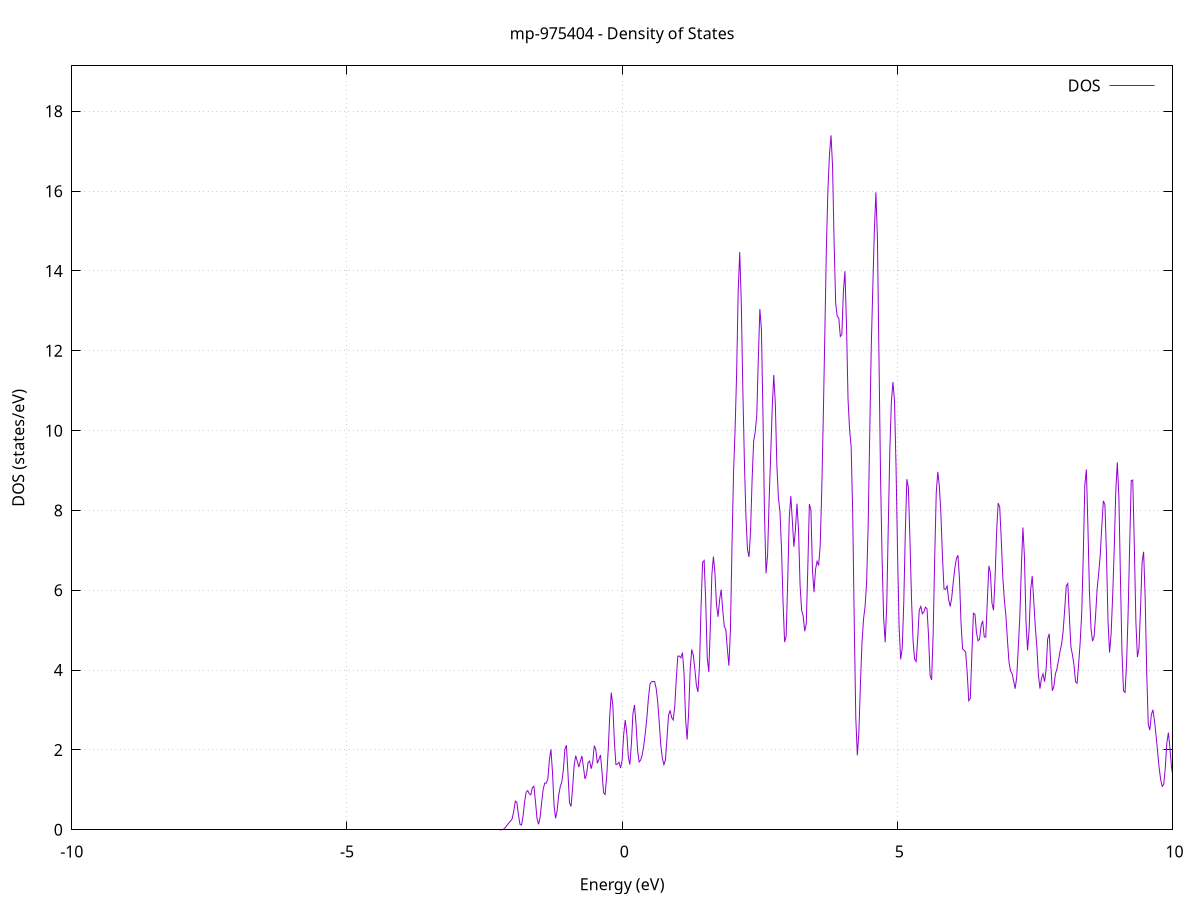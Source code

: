 set title 'mp-975404 - Density of States'
set xlabel 'Energy (eV)'
set ylabel 'DOS (states/eV)'
set grid
set xrange [-10:10]
set yrange [0:19.139]
set xzeroaxis lt -1
set terminal png size 800,600
set output 'mp-975404_dos_gnuplot.png'
plot '-' using 1:2 with lines title 'DOS'
-43.667200 0.000000
-43.639100 0.000000
-43.611000 0.000000
-43.582900 0.000000
-43.554700 0.000000
-43.526600 0.000000
-43.498500 0.000000
-43.470400 0.000000
-43.442300 0.000000
-43.414200 0.000000
-43.386000 0.000000
-43.357900 0.000000
-43.329800 0.000000
-43.301700 0.000000
-43.273600 0.000000
-43.245500 0.000000
-43.217300 0.000000
-43.189200 0.000000
-43.161100 0.000000
-43.133000 0.000000
-43.104900 0.000000
-43.076700 0.000000
-43.048600 0.000000
-43.020500 0.000000
-42.992400 0.000000
-42.964300 0.000000
-42.936200 0.000000
-42.908000 0.000000
-42.879900 0.000000
-42.851800 0.000000
-42.823700 0.000000
-42.795600 0.000000
-42.767500 0.000000
-42.739300 0.000000
-42.711200 0.000000
-42.683100 0.000000
-42.655000 0.000000
-42.626900 0.000000
-42.598700 0.000000
-42.570600 0.000000
-42.542500 0.000000
-42.514400 0.000000
-42.486300 0.000000
-42.458200 0.000000
-42.430000 0.000000
-42.401900 0.000000
-42.373800 0.000000
-42.345700 0.000000
-42.317600 0.000000
-42.289500 0.000000
-42.261300 0.000000
-42.233200 0.000000
-42.205100 0.000000
-42.177000 0.000000
-42.148900 0.000000
-42.120700 0.000000
-42.092600 0.000000
-42.064500 0.000000
-42.036400 0.000000
-42.008300 0.000000
-41.980200 0.000000
-41.952000 0.000000
-41.923900 0.000000
-41.895800 0.000000
-41.867700 0.000000
-41.839600 0.000000
-41.811500 0.000000
-41.783300 0.000000
-41.755200 0.000000
-41.727100 0.000000
-41.699000 0.000000
-41.670900 0.000000
-41.642700 0.000000
-41.614600 0.000000
-41.586500 0.000000
-41.558400 0.000000
-41.530300 0.000000
-41.502200 0.000000
-41.474000 0.000000
-41.445900 0.000000
-41.417800 0.000000
-41.389700 0.000000
-41.361600 0.000000
-41.333400 0.000000
-41.305300 0.000000
-41.277200 0.000100
-41.249100 0.005200
-41.221000 0.109300
-41.192900 1.255700
-41.164700 7.975500
-41.136600 28.213700
-41.108500 55.968600
-41.080400 62.627900
-41.052300 39.694400
-41.024200 14.273600
-40.996000 2.908000
-40.967900 0.334300
-40.939800 0.021500
-40.911700 0.000800
-40.883600 0.000000
-40.855400 0.000000
-40.827300 0.000000
-40.799200 0.000000
-40.771100 0.000000
-40.743000 0.000000
-40.714900 0.000000
-40.686700 0.000000
-40.658600 0.000000
-40.630500 0.000000
-40.602400 0.000000
-40.574300 0.000000
-40.546200 0.000000
-40.518000 0.000000
-40.489900 0.000000
-40.461800 0.000000
-40.433700 0.000000
-40.405600 0.000000
-40.377400 0.000000
-40.349300 0.000000
-40.321200 0.000000
-40.293100 0.000000
-40.265000 0.000000
-40.236900 0.000000
-40.208700 0.000000
-40.180600 0.000000
-40.152500 0.000000
-40.124400 0.000000
-40.096300 0.000000
-40.068200 0.000000
-40.040000 0.000000
-40.011900 0.000000
-39.983800 0.000000
-39.955700 0.000000
-39.927600 0.000000
-39.899400 0.000000
-39.871300 0.000000
-39.843200 0.000000
-39.815100 0.000000
-39.787000 0.000000
-39.758900 0.000000
-39.730700 0.000000
-39.702600 0.000000
-39.674500 0.000000
-39.646400 0.000000
-39.618300 0.000000
-39.590200 0.000000
-39.562000 0.000000
-39.533900 0.000000
-39.505800 0.000000
-39.477700 0.000000
-39.449600 0.000000
-39.421400 0.000000
-39.393300 0.000000
-39.365200 0.000000
-39.337100 0.000000
-39.309000 0.000000
-39.280900 0.000000
-39.252700 0.000000
-39.224600 0.000000
-39.196500 0.000000
-39.168400 0.000000
-39.140300 0.000000
-39.112200 0.000000
-39.084000 0.000000
-39.055900 0.000000
-39.027800 0.000000
-38.999700 0.000000
-38.971600 0.000000
-38.943400 0.000000
-38.915300 0.000000
-38.887200 0.000000
-38.859100 0.000000
-38.831000 0.000000
-38.802900 0.000000
-38.774700 0.000000
-38.746600 0.000000
-38.718500 0.000000
-38.690400 0.000000
-38.662300 0.000000
-38.634200 0.000000
-38.606000 0.000000
-38.577900 0.000000
-38.549800 0.000000
-38.521700 0.000000
-38.493600 0.000000
-38.465400 0.000000
-38.437300 0.000000
-38.409200 0.000000
-38.381100 0.000000
-38.353000 0.000000
-38.324900 0.000000
-38.296700 0.000000
-38.268600 0.000000
-38.240500 0.000000
-38.212400 0.000000
-38.184300 0.000000
-38.156100 0.000000
-38.128000 0.000000
-38.099900 0.000000
-38.071800 0.000000
-38.043700 0.000000
-38.015600 0.000000
-37.987400 0.000000
-37.959300 0.000000
-37.931200 0.000000
-37.903100 0.000000
-37.875000 0.000000
-37.846900 0.000000
-37.818700 0.000000
-37.790600 0.000000
-37.762500 0.000000
-37.734400 0.000000
-37.706300 0.000000
-37.678100 0.000000
-37.650000 0.000000
-37.621900 0.000000
-37.593800 0.000000
-37.565700 0.000000
-37.537600 0.000000
-37.509400 0.000000
-37.481300 0.000000
-37.453200 0.000000
-37.425100 0.000000
-37.397000 0.000000
-37.368900 0.000000
-37.340700 0.000000
-37.312600 0.000000
-37.284500 0.000000
-37.256400 0.000000
-37.228300 0.000000
-37.200100 0.000000
-37.172000 0.000000
-37.143900 0.000000
-37.115800 0.000000
-37.087700 0.000000
-37.059600 0.000000
-37.031400 0.000000
-37.003300 0.000000
-36.975200 0.000000
-36.947100 0.000000
-36.919000 0.000000
-36.890900 0.000000
-36.862700 0.000000
-36.834600 0.000000
-36.806500 0.000000
-36.778400 0.000000
-36.750300 0.000000
-36.722100 0.000000
-36.694000 0.000000
-36.665900 0.000000
-36.637800 0.000000
-36.609700 0.000000
-36.581600 0.000000
-36.553400 0.000000
-36.525300 0.000000
-36.497200 0.000000
-36.469100 0.000000
-36.441000 0.000000
-36.412900 0.000000
-36.384700 0.000000
-36.356600 0.000000
-36.328500 0.000000
-36.300400 0.000000
-36.272300 0.000000
-36.244100 0.000000
-36.216000 0.000000
-36.187900 0.000000
-36.159800 0.000000
-36.131700 0.000000
-36.103600 0.000000
-36.075400 0.000000
-36.047300 0.000000
-36.019200 0.000000
-35.991100 0.000000
-35.963000 0.000000
-35.934900 0.000000
-35.906700 0.000000
-35.878600 0.000000
-35.850500 0.000000
-35.822400 0.000000
-35.794300 0.000000
-35.766100 0.000000
-35.738000 0.000000
-35.709900 0.000000
-35.681800 0.000000
-35.653700 0.000000
-35.625600 0.000000
-35.597400 0.000000
-35.569300 0.000000
-35.541200 0.000000
-35.513100 0.000000
-35.485000 0.000000
-35.456800 0.000000
-35.428700 0.000000
-35.400600 0.000000
-35.372500 0.000000
-35.344400 0.000000
-35.316300 0.000000
-35.288100 0.000000
-35.260000 0.000000
-35.231900 0.000000
-35.203800 0.000000
-35.175700 0.000000
-35.147600 0.000000
-35.119400 0.000000
-35.091300 0.000000
-35.063200 0.000000
-35.035100 0.000000
-35.007000 0.000000
-34.978800 0.000000
-34.950700 0.000000
-34.922600 0.000000
-34.894500 0.000000
-34.866400 0.000000
-34.838300 0.000000
-34.810100 0.000000
-34.782000 0.000000
-34.753900 0.000000
-34.725800 0.000000
-34.697700 0.000000
-34.669600 0.000000
-34.641400 0.000000
-34.613300 0.000000
-34.585200 0.000000
-34.557100 0.000000
-34.529000 0.000000
-34.500800 0.000000
-34.472700 0.000000
-34.444600 0.000000
-34.416500 0.000000
-34.388400 0.000000
-34.360300 0.000000
-34.332100 0.000000
-34.304000 0.000000
-34.275900 0.000000
-34.247800 0.000000
-34.219700 0.000000
-34.191600 0.000000
-34.163400 0.000000
-34.135300 0.000000
-34.107200 0.000000
-34.079100 0.000000
-34.051000 0.000000
-34.022800 0.000000
-33.994700 0.000000
-33.966600 0.000000
-33.938500 0.000000
-33.910400 0.000000
-33.882300 0.000000
-33.854100 0.000000
-33.826000 0.000000
-33.797900 0.000000
-33.769800 0.000000
-33.741700 0.000000
-33.713600 0.000000
-33.685400 0.000000
-33.657300 0.000000
-33.629200 0.000000
-33.601100 0.000000
-33.573000 0.000000
-33.544800 0.000000
-33.516700 0.000000
-33.488600 0.000000
-33.460500 0.000000
-33.432400 0.000000
-33.404300 0.000000
-33.376100 0.000000
-33.348000 0.000000
-33.319900 0.000000
-33.291800 0.000000
-33.263700 0.000000
-33.235600 0.000000
-33.207400 0.000000
-33.179300 0.000000
-33.151200 0.000000
-33.123100 0.000000
-33.095000 0.000000
-33.066800 0.000000
-33.038700 0.000000
-33.010600 0.000000
-32.982500 0.000000
-32.954400 0.000000
-32.926300 0.000000
-32.898100 0.000000
-32.870000 0.000000
-32.841900 0.000000
-32.813800 0.000000
-32.785700 0.000000
-32.757500 0.000000
-32.729400 0.000000
-32.701300 0.000000
-32.673200 0.000000
-32.645100 0.000000
-32.617000 0.000000
-32.588800 0.000000
-32.560700 0.000000
-32.532600 0.000000
-32.504500 0.000000
-32.476400 0.000000
-32.448300 0.000000
-32.420100 0.000000
-32.392000 0.000000
-32.363900 0.000000
-32.335800 0.000000
-32.307700 0.000000
-32.279500 0.000000
-32.251400 0.000000
-32.223300 0.000000
-32.195200 0.000000
-32.167100 0.000000
-32.139000 0.000000
-32.110800 0.000000
-32.082700 0.000000
-32.054600 0.000000
-32.026500 0.000000
-31.998400 0.000000
-31.970300 0.000000
-31.942100 0.000000
-31.914000 0.000000
-31.885900 0.000000
-31.857800 0.000000
-31.829700 0.000000
-31.801500 0.000000
-31.773400 0.000000
-31.745300 0.000000
-31.717200 0.000000
-31.689100 0.000000
-31.661000 0.000000
-31.632800 0.000000
-31.604700 0.000000
-31.576600 0.000000
-31.548500 0.000000
-31.520400 0.000000
-31.492300 0.000000
-31.464100 0.000000
-31.436000 0.000000
-31.407900 0.000000
-31.379800 0.000000
-31.351700 0.000000
-31.323500 0.000000
-31.295400 0.000000
-31.267300 0.000000
-31.239200 0.000000
-31.211100 0.000000
-31.183000 0.000000
-31.154800 0.000000
-31.126700 0.000000
-31.098600 0.000000
-31.070500 0.000000
-31.042400 0.000000
-31.014300 0.000000
-30.986100 0.000000
-30.958000 0.000000
-30.929900 0.000000
-30.901800 0.000000
-30.873700 0.000000
-30.845500 0.000000
-30.817400 0.000000
-30.789300 0.000000
-30.761200 0.000000
-30.733100 0.000000
-30.705000 0.000000
-30.676800 0.000000
-30.648700 0.000000
-30.620600 0.000000
-30.592500 0.000000
-30.564400 0.000000
-30.536300 0.000000
-30.508100 0.000000
-30.480000 0.000000
-30.451900 0.000000
-30.423800 0.000000
-30.395700 0.000000
-30.367500 0.000000
-30.339400 0.000000
-30.311300 0.000000
-30.283200 0.000000
-30.255100 0.000000
-30.227000 0.000000
-30.198800 0.000000
-30.170700 0.000000
-30.142600 0.000000
-30.114500 0.000000
-30.086400 0.000000
-30.058300 0.000000
-30.030100 0.000000
-30.002000 0.000000
-29.973900 0.000000
-29.945800 0.000000
-29.917700 0.000000
-29.889500 0.000000
-29.861400 0.000000
-29.833300 0.000000
-29.805200 0.000000
-29.777100 0.000000
-29.749000 0.000000
-29.720800 0.000000
-29.692700 0.000000
-29.664600 0.000000
-29.636500 0.000000
-29.608400 0.000000
-29.580200 0.000000
-29.552100 0.000000
-29.524000 0.000000
-29.495900 0.000000
-29.467800 0.000000
-29.439700 0.000000
-29.411500 0.000000
-29.383400 0.000000
-29.355300 0.000000
-29.327200 0.000000
-29.299100 0.000000
-29.271000 0.000000
-29.242800 0.000000
-29.214700 0.000000
-29.186600 0.000000
-29.158500 0.000000
-29.130400 0.000000
-29.102200 0.000000
-29.074100 0.000000
-29.046000 0.000000
-29.017900 0.000000
-28.989800 0.000000
-28.961700 0.000000
-28.933500 0.000000
-28.905400 0.000000
-28.877300 0.000000
-28.849200 0.000000
-28.821100 0.000000
-28.793000 0.000000
-28.764800 0.000000
-28.736700 0.000000
-28.708600 0.000000
-28.680500 0.000000
-28.652400 0.000000
-28.624200 0.000000
-28.596100 0.000000
-28.568000 0.000000
-28.539900 0.000000
-28.511800 0.000000
-28.483700 0.000000
-28.455500 0.000000
-28.427400 0.000000
-28.399300 0.000000
-28.371200 0.000000
-28.343100 0.000000
-28.315000 0.000000
-28.286800 0.000000
-28.258700 0.000000
-28.230600 0.000000
-28.202500 0.000000
-28.174400 0.000000
-28.146200 0.000000
-28.118100 0.000000
-28.090000 0.000000
-28.061900 0.000000
-28.033800 0.000000
-28.005700 0.000000
-27.977500 0.000000
-27.949400 0.000000
-27.921300 0.000000
-27.893200 0.000000
-27.865100 0.000000
-27.837000 0.000000
-27.808800 0.000000
-27.780700 0.000000
-27.752600 0.000000
-27.724500 0.000000
-27.696400 0.000000
-27.668200 0.000000
-27.640100 0.000000
-27.612000 0.000000
-27.583900 0.000000
-27.555800 0.000000
-27.527700 0.000000
-27.499500 0.000000
-27.471400 0.000000
-27.443300 0.000000
-27.415200 0.000000
-27.387100 0.000000
-27.359000 0.000000
-27.330800 0.000000
-27.302700 0.000000
-27.274600 0.000000
-27.246500 0.000000
-27.218400 0.000000
-27.190200 0.000000
-27.162100 0.000000
-27.134000 0.000000
-27.105900 0.000000
-27.077800 0.000000
-27.049700 0.000000
-27.021500 0.000000
-26.993400 0.000000
-26.965300 0.000000
-26.937200 0.000000
-26.909100 0.000000
-26.880900 0.000000
-26.852800 0.000000
-26.824700 0.000000
-26.796600 0.000000
-26.768500 0.000000
-26.740400 0.000000
-26.712200 0.000000
-26.684100 0.000000
-26.656000 0.000000
-26.627900 0.000000
-26.599800 0.000000
-26.571700 0.000000
-26.543500 0.000000
-26.515400 0.000300
-26.487300 0.009600
-26.459200 0.151500
-26.431100 1.299700
-26.402900 6.087700
-26.374800 15.610800
-26.346700 21.955700
-26.318600 16.947900
-26.290500 7.176300
-26.262400 1.664100
-26.234200 0.210800
-26.206100 0.014500
-26.178000 0.000500
-26.149900 0.000000
-26.121800 0.000000
-26.093700 0.000000
-26.065500 0.000000
-26.037400 0.000000
-26.009300 0.000000
-25.981200 0.000000
-25.953100 0.000000
-25.924900 0.000000
-25.896800 0.000000
-25.868700 0.000000
-25.840600 0.000000
-25.812500 0.000000
-25.784400 0.000000
-25.756200 0.000000
-25.728100 0.000000
-25.700000 0.000000
-25.671900 0.000000
-25.643800 0.000000
-25.615700 0.000000
-25.587500 0.000000
-25.559400 0.000000
-25.531300 0.000000
-25.503200 0.000000
-25.475100 0.000000
-25.446900 0.000000
-25.418800 0.000000
-25.390700 0.000000
-25.362600 0.000000
-25.334500 0.000000
-25.306400 0.000000
-25.278200 0.000000
-25.250100 0.000000
-25.222000 0.000000
-25.193900 0.000000
-25.165800 0.000000
-25.137700 0.000000
-25.109500 0.000000
-25.081400 0.000000
-25.053300 0.000000
-25.025200 0.000000
-24.997100 0.000000
-24.968900 0.000000
-24.940800 0.000000
-24.912700 0.000000
-24.884600 0.000000
-24.856500 0.000000
-24.828400 0.000000
-24.800200 0.000000
-24.772100 0.000000
-24.744000 0.000000
-24.715900 0.000000
-24.687800 0.000000
-24.659700 0.000000
-24.631500 0.000000
-24.603400 0.000000
-24.575300 0.000000
-24.547200 0.000000
-24.519100 0.000000
-24.490900 0.000000
-24.462800 0.000000
-24.434700 0.000000
-24.406600 0.000000
-24.378500 0.000000
-24.350400 0.000000
-24.322200 0.000000
-24.294100 0.000000
-24.266000 0.000000
-24.237900 0.000000
-24.209800 0.000000
-24.181700 0.000000
-24.153500 0.000000
-24.125400 0.000000
-24.097300 0.000000
-24.069200 0.000000
-24.041100 0.000000
-24.012900 0.000000
-23.984800 0.000000
-23.956700 0.000000
-23.928600 0.000000
-23.900500 0.000000
-23.872400 0.000000
-23.844200 0.000000
-23.816100 0.000000
-23.788000 0.000000
-23.759900 0.000000
-23.731800 0.000000
-23.703600 0.000000
-23.675500 0.000000
-23.647400 0.000000
-23.619300 0.000000
-23.591200 0.000000
-23.563100 0.000000
-23.534900 0.000000
-23.506800 0.000000
-23.478700 0.000000
-23.450600 0.000000
-23.422500 0.000000
-23.394400 0.000000
-23.366200 0.000000
-23.338100 0.000000
-23.310000 0.000000
-23.281900 0.000000
-23.253800 0.000000
-23.225600 0.000000
-23.197500 0.000000
-23.169400 0.000000
-23.141300 0.000000
-23.113200 0.000000
-23.085100 0.000000
-23.056900 0.000000
-23.028800 0.000000
-23.000700 0.000000
-22.972600 0.000000
-22.944500 0.000000
-22.916400 0.000000
-22.888200 0.000000
-22.860100 0.000000
-22.832000 0.000000
-22.803900 0.000000
-22.775800 0.000000
-22.747600 0.000000
-22.719500 0.000000
-22.691400 0.000000
-22.663300 0.000000
-22.635200 0.000000
-22.607100 0.000000
-22.578900 0.000000
-22.550800 0.000000
-22.522700 0.000000
-22.494600 0.000000
-22.466500 0.000000
-22.438400 0.000000
-22.410200 0.000000
-22.382100 0.000000
-22.354000 0.000000
-22.325900 0.000100
-22.297800 0.002700
-22.269600 0.068500
-22.241500 0.960300
-22.213400 7.631800
-22.185300 34.935900
-22.157200 94.079900
-22.129100 153.154300
-22.100900 156.715900
-22.072800 107.759700
-22.044700 55.056200
-22.016600 22.082800
-21.988500 6.407800
-21.960400 1.177100
-21.932200 0.125500
-21.904100 0.007500
-21.876000 0.000200
-21.847900 0.000000
-21.819800 0.000000
-21.791600 0.000000
-21.763500 0.000000
-21.735400 0.000000
-21.707300 0.000000
-21.679200 0.000000
-21.651100 0.000000
-21.622900 0.000000
-21.594800 0.000000
-21.566700 0.000000
-21.538600 0.000000
-21.510500 0.000000
-21.482400 0.000000
-21.454200 0.000000
-21.426100 0.000000
-21.398000 0.000000
-21.369900 0.000000
-21.341800 0.000000
-21.313600 0.000000
-21.285500 0.000000
-21.257400 0.000000
-21.229300 0.000000
-21.201200 0.000000
-21.173100 0.000000
-21.144900 0.000000
-21.116800 0.000000
-21.088700 0.000000
-21.060600 0.000000
-21.032500 0.000000
-21.004300 0.000000
-20.976200 0.000000
-20.948100 0.000000
-20.920000 0.000000
-20.891900 0.000000
-20.863800 0.000000
-20.835600 0.000000
-20.807500 0.000000
-20.779400 0.000000
-20.751300 0.000000
-20.723200 0.000000
-20.695100 0.000000
-20.666900 0.000000
-20.638800 0.000000
-20.610700 0.000000
-20.582600 0.000000
-20.554500 0.000000
-20.526300 0.000000
-20.498200 0.000000
-20.470100 0.000000
-20.442000 0.000000
-20.413900 0.000000
-20.385800 0.000000
-20.357600 0.000000
-20.329500 0.000000
-20.301400 0.000000
-20.273300 0.000000
-20.245200 0.000000
-20.217100 0.000000
-20.188900 0.000000
-20.160800 0.000000
-20.132700 0.000000
-20.104600 0.000000
-20.076500 0.000000
-20.048300 0.000000
-20.020200 0.000000
-19.992100 0.000000
-19.964000 0.000000
-19.935900 0.000000
-19.907800 0.000000
-19.879600 0.000000
-19.851500 0.000000
-19.823400 0.000000
-19.795300 0.000000
-19.767200 0.000000
-19.739100 0.000000
-19.710900 0.000000
-19.682800 0.000000
-19.654700 0.000000
-19.626600 0.000000
-19.598500 0.000000
-19.570300 0.000000
-19.542200 0.000000
-19.514100 0.000000
-19.486000 0.000000
-19.457900 0.000000
-19.429800 0.000000
-19.401600 0.000000
-19.373500 0.000000
-19.345400 0.000000
-19.317300 0.000000
-19.289200 0.000000
-19.261100 0.000000
-19.232900 0.000000
-19.204800 0.000000
-19.176700 0.000000
-19.148600 0.000000
-19.120500 0.000000
-19.092300 0.000000
-19.064200 0.000000
-19.036100 0.000000
-19.008000 0.000000
-18.979900 0.000000
-18.951800 0.000000
-18.923600 0.000000
-18.895500 0.000000
-18.867400 0.000000
-18.839300 0.000000
-18.811200 0.000000
-18.783100 0.000000
-18.754900 0.000000
-18.726800 0.000000
-18.698700 0.000000
-18.670600 0.000000
-18.642500 0.000000
-18.614300 0.000000
-18.586200 0.000000
-18.558100 0.000000
-18.530000 0.000000
-18.501900 0.000000
-18.473800 0.000000
-18.445600 0.000000
-18.417500 0.000000
-18.389400 0.000000
-18.361300 0.000000
-18.333200 0.000000
-18.305100 0.000000
-18.276900 0.000000
-18.248800 0.000000
-18.220700 0.000000
-18.192600 0.000000
-18.164500 0.000000
-18.136300 0.000000
-18.108200 0.000000
-18.080100 0.000000
-18.052000 0.000000
-18.023900 0.000000
-17.995800 0.000000
-17.967600 0.000000
-17.939500 0.000000
-17.911400 0.000000
-17.883300 0.000000
-17.855200 0.000000
-17.827000 0.000000
-17.798900 0.000000
-17.770800 0.000000
-17.742700 0.000000
-17.714600 0.000000
-17.686500 0.000000
-17.658300 0.000000
-17.630200 0.000000
-17.602100 0.000000
-17.574000 0.000000
-17.545900 0.000000
-17.517800 0.000000
-17.489600 0.000000
-17.461500 0.000000
-17.433400 0.000000
-17.405300 0.000000
-17.377200 0.000000
-17.349000 0.000000
-17.320900 0.000000
-17.292800 0.000000
-17.264700 0.000000
-17.236600 0.000000
-17.208500 0.000000
-17.180300 0.000000
-17.152200 0.000000
-17.124100 0.000000
-17.096000 0.000000
-17.067900 0.000000
-17.039800 0.000000
-17.011600 0.000000
-16.983500 0.000000
-16.955400 0.000000
-16.927300 0.000000
-16.899200 0.000000
-16.871000 0.000000
-16.842900 0.000000
-16.814800 0.000000
-16.786700 0.000000
-16.758600 0.000000
-16.730500 0.000000
-16.702300 0.000000
-16.674200 0.000000
-16.646100 0.000000
-16.618000 0.000000
-16.589900 0.000000
-16.561800 0.000000
-16.533600 0.000000
-16.505500 0.000000
-16.477400 0.000000
-16.449300 0.000000
-16.421200 0.000000
-16.393000 0.000000
-16.364900 0.000000
-16.336800 0.000000
-16.308700 0.000000
-16.280600 0.000000
-16.252500 0.000000
-16.224300 0.000000
-16.196200 0.000000
-16.168100 0.000000
-16.140000 0.000000
-16.111900 0.000000
-16.083800 0.000000
-16.055600 0.000000
-16.027500 0.000000
-15.999400 0.000000
-15.971300 0.000000
-15.943200 0.000000
-15.915000 0.000000
-15.886900 0.000000
-15.858800 0.000000
-15.830700 0.000000
-15.802600 0.000000
-15.774500 0.000000
-15.746300 0.000000
-15.718200 0.000000
-15.690100 0.000000
-15.662000 0.000000
-15.633900 0.000000
-15.605800 0.000000
-15.577600 0.000000
-15.549500 0.000000
-15.521400 0.000000
-15.493300 0.000000
-15.465200 0.000000
-15.437000 0.000000
-15.408900 0.000000
-15.380800 0.000000
-15.352700 0.000000
-15.324600 0.000000
-15.296500 0.000000
-15.268300 0.000000
-15.240200 0.000000
-15.212100 0.000000
-15.184000 0.000000
-15.155900 0.000000
-15.127700 0.000000
-15.099600 0.000000
-15.071500 0.000000
-15.043400 0.000000
-15.015300 0.000000
-14.987200 0.000000
-14.959000 0.000000
-14.930900 0.000000
-14.902800 0.000000
-14.874700 0.000000
-14.846600 0.000000
-14.818500 0.000000
-14.790300 0.000000
-14.762200 0.000000
-14.734100 0.000000
-14.706000 0.000000
-14.677900 0.000000
-14.649700 0.000000
-14.621600 0.000000
-14.593500 0.000000
-14.565400 0.000000
-14.537300 0.000000
-14.509200 0.000000
-14.481000 0.000000
-14.452900 0.000000
-14.424800 0.000000
-14.396700 0.000000
-14.368600 0.000000
-14.340500 0.000000
-14.312300 0.000000
-14.284200 0.000000
-14.256100 0.000000
-14.228000 0.000000
-14.199900 0.000000
-14.171700 0.000000
-14.143600 0.000000
-14.115500 0.000000
-14.087400 0.000000
-14.059300 0.000000
-14.031200 0.000000
-14.003000 0.000000
-13.974900 0.000000
-13.946800 0.000000
-13.918700 0.000000
-13.890600 0.000000
-13.862500 0.000000
-13.834300 0.000000
-13.806200 0.000000
-13.778100 0.000000
-13.750000 0.000000
-13.721900 0.000000
-13.693700 0.000000
-13.665600 0.000000
-13.637500 0.000000
-13.609400 0.000000
-13.581300 0.000000
-13.553200 0.000000
-13.525000 0.000000
-13.496900 0.000000
-13.468800 0.000000
-13.440700 0.000000
-13.412600 0.000000
-13.384500 0.000000
-13.356300 0.000000
-13.328200 0.000000
-13.300100 0.000000
-13.272000 0.000000
-13.243900 0.000000
-13.215700 0.000000
-13.187600 0.000000
-13.159500 0.000000
-13.131400 0.000000
-13.103300 0.000000
-13.075200 0.000000
-13.047000 0.000000
-13.018900 0.000000
-12.990800 0.000000
-12.962700 0.000000
-12.934600 0.000000
-12.906500 0.000000
-12.878300 0.000000
-12.850200 0.000000
-12.822100 0.000000
-12.794000 0.000000
-12.765900 0.000000
-12.737700 0.000000
-12.709600 0.000000
-12.681500 0.000000
-12.653400 0.000000
-12.625300 0.000000
-12.597200 0.000000
-12.569000 0.000000
-12.540900 0.000000
-12.512800 0.000000
-12.484700 0.000000
-12.456600 0.000000
-12.428500 0.000000
-12.400300 0.000000
-12.372200 0.000000
-12.344100 0.000000
-12.316000 0.000000
-12.287900 0.000000
-12.259700 0.000000
-12.231600 0.000000
-12.203500 0.000000
-12.175400 0.000000
-12.147300 0.000000
-12.119200 0.000000
-12.091000 0.000000
-12.062900 0.000000
-12.034800 0.000000
-12.006700 0.000000
-11.978600 0.000000
-11.950400 0.000000
-11.922300 0.000000
-11.894200 0.000000
-11.866100 0.000000
-11.838000 0.000000
-11.809900 0.000000
-11.781700 0.000000
-11.753600 0.000000
-11.725500 0.000000
-11.697400 0.000000
-11.669300 0.000000
-11.641200 0.000000
-11.613000 0.000000
-11.584900 0.000000
-11.556800 0.000000
-11.528700 0.000000
-11.500600 0.000000
-11.472400 0.000000
-11.444300 0.000000
-11.416200 0.000000
-11.388100 0.000000
-11.360000 0.000000
-11.331900 0.000000
-11.303700 0.000000
-11.275600 0.000000
-11.247500 0.000000
-11.219400 0.000000
-11.191300 0.000000
-11.163200 0.000000
-11.135000 0.000000
-11.106900 0.000000
-11.078800 0.000000
-11.050700 0.000000
-11.022600 0.000000
-10.994400 0.000000
-10.966300 0.000000
-10.938200 0.000000
-10.910100 0.000000
-10.882000 0.000000
-10.853900 0.000000
-10.825700 0.000000
-10.797600 0.000000
-10.769500 0.000000
-10.741400 0.000700
-10.713300 0.021200
-10.685200 0.345000
-10.657000 3.088400
-10.628900 15.279600
-10.600800 41.942400
-10.572700 64.087400
-10.544600 54.624900
-10.516400 25.991900
-10.488300 6.899800
-10.460200 1.019900
-10.432100 0.083700
-10.404000 0.003800
-10.375900 0.000100
-10.347700 0.000000
-10.319600 0.000000
-10.291500 0.000000
-10.263400 0.000000
-10.235300 0.000000
-10.207200 0.000000
-10.179000 0.000000
-10.150900 0.000000
-10.122800 0.000000
-10.094700 0.000000
-10.066600 0.000000
-10.038400 0.000000
-10.010300 0.000000
-9.982200 0.000000
-9.954100 0.000000
-9.926000 0.000000
-9.897900 0.000000
-9.869700 0.000000
-9.841600 0.000000
-9.813500 0.000000
-9.785400 0.000000
-9.757300 0.000000
-9.729200 0.000000
-9.701000 0.000000
-9.672900 0.000000
-9.644800 0.000000
-9.616700 0.000000
-9.588600 0.000000
-9.560400 0.000000
-9.532300 0.000000
-9.504200 0.000000
-9.476100 0.000000
-9.448000 0.000000
-9.419900 0.000000
-9.391700 0.000000
-9.363600 0.000000
-9.335500 0.000000
-9.307400 0.000000
-9.279300 0.000000
-9.251100 0.000000
-9.223000 0.000000
-9.194900 0.000000
-9.166800 0.000000
-9.138700 0.000000
-9.110600 0.000000
-9.082400 0.000000
-9.054300 0.000000
-9.026200 0.000000
-8.998100 0.000000
-8.970000 0.000000
-8.941900 0.000000
-8.913700 0.000000
-8.885600 0.000000
-8.857500 0.000000
-8.829400 0.000000
-8.801300 0.000000
-8.773100 0.000000
-8.745000 0.000000
-8.716900 0.000000
-8.688800 0.000000
-8.660700 0.000000
-8.632600 0.000000
-8.604400 0.000000
-8.576300 0.000000
-8.548200 0.000000
-8.520100 0.000000
-8.492000 0.000000
-8.463900 0.000000
-8.435700 0.000000
-8.407600 0.000000
-8.379500 0.000000
-8.351400 0.000000
-8.323300 0.000000
-8.295100 0.000000
-8.267000 0.000000
-8.238900 0.000000
-8.210800 0.000000
-8.182700 0.000000
-8.154600 0.000000
-8.126400 0.000000
-8.098300 0.000000
-8.070200 0.000000
-8.042100 0.000000
-8.014000 0.000000
-7.985900 0.000000
-7.957700 0.000000
-7.929600 0.000000
-7.901500 0.000000
-7.873400 0.000000
-7.845300 0.000000
-7.817100 0.000000
-7.789000 0.000000
-7.760900 0.000000
-7.732800 0.000000
-7.704700 0.000000
-7.676600 0.000000
-7.648400 0.000000
-7.620300 0.000000
-7.592200 0.000000
-7.564100 0.000000
-7.536000 0.000000
-7.507900 0.000000
-7.479700 0.000000
-7.451600 0.000000
-7.423500 0.000000
-7.395400 0.000000
-7.367300 0.000000
-7.339100 0.000000
-7.311000 0.000000
-7.282900 0.000000
-7.254800 0.000000
-7.226700 0.000000
-7.198600 0.000000
-7.170400 0.000000
-7.142300 0.000000
-7.114200 0.000000
-7.086100 0.000000
-7.058000 0.000000
-7.029900 0.000000
-7.001700 0.000000
-6.973600 0.000000
-6.945500 0.000000
-6.917400 0.000000
-6.889300 0.000000
-6.861100 0.000000
-6.833000 0.000000
-6.804900 0.000000
-6.776800 0.000000
-6.748700 0.000000
-6.720600 0.000000
-6.692400 0.000000
-6.664300 0.000000
-6.636200 0.000000
-6.608100 0.000000
-6.580000 0.000000
-6.551900 0.000000
-6.523700 0.000000
-6.495600 0.000000
-6.467500 0.000000
-6.439400 0.000000
-6.411300 0.000000
-6.383100 0.000000
-6.355000 0.000000
-6.326900 0.000000
-6.298800 0.000000
-6.270700 0.000000
-6.242600 0.000000
-6.214400 0.000000
-6.186300 0.000000
-6.158200 0.000000
-6.130100 0.000000
-6.102000 0.000000
-6.073800 0.000000
-6.045700 0.000000
-6.017600 0.000000
-5.989500 0.000000
-5.961400 0.000000
-5.933300 0.000000
-5.905100 0.000000
-5.877000 0.000000
-5.848900 0.000000
-5.820800 0.000000
-5.792700 0.000000
-5.764600 0.000000
-5.736400 0.000000
-5.708300 0.000000
-5.680200 0.000000
-5.652100 0.000000
-5.624000 0.000000
-5.595800 0.000000
-5.567700 0.000000
-5.539600 0.000000
-5.511500 0.000000
-5.483400 0.000000
-5.455300 0.000000
-5.427100 0.000000
-5.399000 0.000000
-5.370900 0.000000
-5.342800 0.000000
-5.314700 0.000000
-5.286600 0.000000
-5.258400 0.000000
-5.230300 0.000000
-5.202200 0.000000
-5.174100 0.000000
-5.146000 0.000000
-5.117800 0.000000
-5.089700 0.000000
-5.061600 0.000000
-5.033500 0.000000
-5.005400 0.000000
-4.977300 0.000000
-4.949100 0.000000
-4.921000 0.000000
-4.892900 0.000000
-4.864800 0.000000
-4.836700 0.000000
-4.808600 0.000000
-4.780400 0.000000
-4.752300 0.000000
-4.724200 0.000000
-4.696100 0.000000
-4.668000 0.000000
-4.639800 0.000000
-4.611700 0.000000
-4.583600 0.000000
-4.555500 0.000000
-4.527400 0.000000
-4.499300 0.000000
-4.471100 0.000000
-4.443000 0.000000
-4.414900 0.000000
-4.386800 0.000000
-4.358700 0.000000
-4.330600 0.000000
-4.302400 0.000000
-4.274300 0.000000
-4.246200 0.000000
-4.218100 0.000000
-4.190000 0.000000
-4.161800 0.000000
-4.133700 0.000000
-4.105600 0.000000
-4.077500 0.000000
-4.049400 0.000000
-4.021300 0.000000
-3.993100 0.000000
-3.965000 0.000000
-3.936900 0.000000
-3.908800 0.000000
-3.880700 0.000000
-3.852600 0.000000
-3.824400 0.000000
-3.796300 0.000000
-3.768200 0.000000
-3.740100 0.000000
-3.712000 0.000000
-3.683800 0.000000
-3.655700 0.000000
-3.627600 0.000000
-3.599500 0.000000
-3.571400 0.000000
-3.543300 0.000000
-3.515100 0.000000
-3.487000 0.000000
-3.458900 0.000000
-3.430800 0.000000
-3.402700 0.000000
-3.374500 0.000000
-3.346400 0.000000
-3.318300 0.000000
-3.290200 0.000000
-3.262100 0.000000
-3.234000 0.000000
-3.205800 0.000000
-3.177700 0.000000
-3.149600 0.000000
-3.121500 0.000000
-3.093400 0.000000
-3.065300 0.000000
-3.037100 0.000000
-3.009000 0.000000
-2.980900 0.000000
-2.952800 0.000000
-2.924700 0.000000
-2.896500 0.000000
-2.868400 0.000000
-2.840300 0.000000
-2.812200 0.000000
-2.784100 0.000000
-2.756000 0.000000
-2.727800 0.000000
-2.699700 0.000000
-2.671600 0.000000
-2.643500 0.000000
-2.615400 0.000000
-2.587300 0.000000
-2.559100 0.000000
-2.531000 0.000000
-2.502900 0.000000
-2.474800 0.000000
-2.446700 0.000000
-2.418500 0.000000
-2.390400 0.000000
-2.362300 0.000000
-2.334200 0.000000
-2.306100 0.000000
-2.278000 0.000000
-2.249800 0.000000
-2.221700 0.000100
-2.193600 0.001000
-2.165500 0.007800
-2.137400 0.032600
-2.109300 0.079800
-2.081100 0.132300
-2.053000 0.181300
-2.024900 0.220900
-1.996800 0.282500
-1.968700 0.479200
-1.940500 0.718300
-1.912400 0.680600
-1.884300 0.377100
-1.856200 0.134200
-1.828100 0.119400
-1.800000 0.347300
-1.771800 0.706200
-1.743700 0.942200
-1.715600 0.982400
-1.687500 0.903200
-1.659400 0.874600
-1.631300 1.054600
-1.603100 1.090500
-1.575000 0.710600
-1.546900 0.280000
-1.518800 0.137300
-1.490700 0.311500
-1.462500 0.687100
-1.434400 1.020000
-1.406300 1.171100
-1.378200 1.167200
-1.350100 1.272200
-1.322000 1.753600
-1.293800 2.013900
-1.265700 1.441300
-1.237600 0.620500
-1.209500 0.287500
-1.181400 0.479200
-1.153300 0.855100
-1.125100 1.080200
-1.097000 1.196000
-1.068900 1.492000
-1.040800 2.012800
-1.012700 2.119200
-0.984500 1.417100
-0.956400 0.679600
-0.928300 0.583200
-0.900200 1.042800
-0.872100 1.620600
-0.844000 1.858200
-0.815800 1.722600
-0.787700 1.569300
-0.759600 1.714000
-0.731500 1.851000
-0.703400 1.569100
-0.675300 1.273700
-0.647100 1.386800
-0.619000 1.687400
-0.590900 1.722300
-0.562800 1.529900
-0.534700 1.694800
-0.506500 2.107600
-0.478400 2.011500
-0.450300 1.666500
-0.422200 1.762500
-0.394100 1.874800
-0.366000 1.455700
-0.337800 0.928700
-0.309700 0.885200
-0.281600 1.312500
-0.253500 1.991100
-0.225400 2.855600
-0.197200 3.437200
-0.169100 3.107000
-0.141000 2.201900
-0.112900 1.635400
-0.084800 1.646200
-0.056700 1.691400
-0.028500 1.546300
-0.000400 1.738300
0.027700 2.385600
0.055800 2.748200
0.083900 2.428200
0.112000 1.833100
0.140200 1.629400
0.168300 2.157900
0.196400 2.917100
0.224500 3.126800
0.252600 2.639500
0.280800 1.982900
0.308900 1.698700
0.337000 1.748000
0.365100 1.878300
0.393200 2.112600
0.421300 2.430800
0.449500 2.802700
0.477600 3.301300
0.505700 3.650800
0.533800 3.707900
0.561900 3.715800
0.590000 3.715600
0.618200 3.543100
0.646300 3.207500
0.674400 2.679700
0.702500 2.118200
0.730600 1.795200
0.758800 1.631200
0.786900 1.752100
0.815000 2.303500
0.843100 2.864300
0.871200 2.992800
0.899300 2.812000
0.927500 2.752100
0.955600 3.083300
0.983700 3.783800
1.011800 4.351300
1.039900 4.351700
1.068000 4.309500
1.096200 4.439600
1.124300 3.931400
1.152400 2.797500
1.180500 2.260200
1.208600 2.940500
1.236800 4.032300
1.264900 4.518500
1.293000 4.377100
1.321100 4.018200
1.349200 3.620700
1.377300 3.452800
1.405500 4.110900
1.433600 5.575700
1.461700 6.696800
1.489800 6.746100
1.517900 5.744400
1.546000 4.322800
1.574200 3.956600
1.602300 5.086100
1.630400 6.394900
1.658500 6.845600
1.686600 6.415300
1.714800 5.631900
1.742900 5.334800
1.771000 5.767300
1.799100 6.017900
1.827200 5.515800
1.855300 5.097300
1.883500 5.021500
1.911600 4.527700
1.939700 4.111000
1.967800 5.016300
1.995900 7.107700
2.024000 8.944700
2.052200 10.032100
2.080300 11.439200
2.108400 13.484300
2.136500 14.476800
2.164600 13.215900
2.192800 11.032300
2.220900 9.249700
2.249000 7.871000
2.277100 7.021600
2.305200 6.833900
2.333300 7.481600
2.361500 8.781700
2.389600 9.742300
2.417700 9.961800
2.445800 10.375500
2.473900 11.775000
2.502100 13.046200
2.530200 12.546300
2.558300 10.448800
2.586400 7.921500
2.614500 6.425000
2.642600 6.888100
2.670800 8.263400
2.698900 9.384200
2.727000 10.573600
2.755100 11.396000
2.783200 10.674100
2.811300 9.131900
2.839500 8.322800
2.867600 7.966100
2.895700 7.043200
2.923800 5.690700
2.951900 4.702400
2.980100 4.858900
3.008200 6.237600
3.036300 7.803600
3.064400 8.360700
3.092500 7.742700
3.120600 7.088600
3.148800 7.522500
3.176900 8.172100
3.205000 7.501300
3.233100 6.123700
3.261200 5.503600
3.289300 5.356300
3.317500 4.974100
3.345600 5.156900
3.373700 6.576500
3.401800 8.159900
3.429900 8.013400
3.458100 6.500400
3.486200 5.952200
3.514300 6.529300
3.542400 6.726900
3.570500 6.621200
3.598600 7.119800
3.626800 8.493900
3.654900 10.346000
3.683000 12.435600
3.711100 14.581400
3.739200 16.039600
3.767300 16.921300
3.795500 17.398800
3.823600 16.611300
3.851700 14.689600
3.879800 13.197500
3.907900 12.863300
3.936100 12.821600
3.964200 12.359600
3.992300 12.409700
4.020400 13.493000
4.048500 13.994700
4.076600 12.640700
4.104800 10.771200
4.132900 10.025900
4.161000 9.603800
4.189100 7.940100
4.217200 5.202100
4.245300 2.805100
4.273500 1.865500
4.301600 2.437700
4.329700 3.650600
4.357800 4.683300
4.385900 5.277100
4.414100 5.599900
4.442200 6.196100
4.470300 7.630100
4.498400 9.912100
4.526500 12.099900
4.554600 13.593400
4.582800 15.021300
4.610900 15.970500
4.639000 14.792000
4.667100 11.765700
4.695200 8.837600
4.723300 6.788900
4.751500 5.300800
4.779600 4.695300
4.807700 5.621300
4.835800 7.608300
4.863900 9.523700
4.892100 10.722300
4.920200 11.216600
4.948300 10.762400
4.976400 9.117700
5.004500 6.915000
5.032600 5.076000
5.060800 4.271200
5.088900 4.545900
5.117000 5.678900
5.145100 7.441000
5.173200 8.783900
5.201300 8.567900
5.229500 7.260000
5.257600 5.795100
5.285700 4.740900
5.313800 4.274600
5.341900 4.216600
5.370100 4.774000
5.398200 5.504100
5.426300 5.595500
5.454400 5.412900
5.482500 5.456800
5.510600 5.576300
5.538800 5.542900
5.566900 4.874600
5.595000 3.875500
5.623100 3.752200
5.651200 4.919200
5.679400 6.826900
5.707500 8.447600
5.735600 8.967500
5.763700 8.616600
5.791800 7.913100
5.819900 6.858200
5.848100 6.033500
5.876200 6.021600
5.904300 6.107200
5.932400 5.771800
5.960500 5.594500
5.988600 5.814700
6.016800 6.216300
6.044900 6.556800
6.073000 6.791100
6.101100 6.878900
6.129200 6.299700
6.157400 5.191400
6.185500 4.528300
6.213600 4.501600
6.241700 4.454800
6.269800 3.923600
6.297900 3.233000
6.326100 3.290300
6.354200 4.382100
6.382300 5.426300
6.410400 5.402000
6.438500 4.936800
6.466600 4.734600
6.494800 4.773500
6.522900 5.115000
6.551000 5.234400
6.579100 4.831300
6.607200 4.827700
6.635400 5.737400
6.663500 6.610900
6.691600 6.435300
6.719700 5.674300
6.747800 5.501500
6.775900 6.303700
6.804100 7.462400
6.832200 8.184100
6.860300 8.088400
6.888400 7.278500
6.916500 6.330700
6.944600 5.764900
6.972800 5.362200
7.000900 4.752900
7.029000 4.201600
7.057100 3.983300
7.085200 3.913400
7.113400 3.730500
7.141500 3.533800
7.169600 3.829300
7.197700 4.555700
7.225800 5.337500
7.253900 6.577800
7.282100 7.574100
7.310200 6.831700
7.338300 5.203200
7.366400 4.496700
7.394500 5.018200
7.422600 6.005200
7.450800 6.358900
7.478900 5.744200
7.507000 5.086400
7.535100 4.596400
7.563200 3.888200
7.591400 3.536200
7.619500 3.801600
7.647600 3.906700
7.675700 3.710200
7.703800 4.022000
7.731900 4.783100
7.760100 4.909400
7.788200 4.140600
7.816300 3.482300
7.844400 3.590000
7.872500 3.904400
7.900600 4.034800
7.928800 4.240500
7.956900 4.474800
7.985000 4.652800
8.013100 4.977200
8.041200 5.519100
8.069400 6.107200
8.097500 6.170500
8.125600 5.364300
8.153700 4.584000
8.181800 4.384000
8.209900 4.132800
8.238100 3.707000
8.266200 3.671700
8.294300 4.143700
8.322400 4.697500
8.350500 5.427000
8.378700 6.865600
8.406800 8.636600
8.434900 9.030200
8.463000 7.604000
8.491100 5.961700
8.519200 5.045600
8.547400 4.724000
8.575500 4.838100
8.603600 5.401900
8.631700 6.053100
8.659800 6.434300
8.687900 6.904500
8.716100 7.621600
8.744200 8.239100
8.772300 8.142400
8.800400 6.898700
8.828500 5.227000
8.856700 4.439600
8.884800 4.912900
8.912900 5.859300
8.941000 7.020100
8.969100 8.476100
8.997200 9.205800
9.025400 8.351400
9.053500 6.362600
9.081600 4.466200
9.109700 3.479100
9.137800 3.442000
9.165900 4.187900
9.194100 5.446400
9.222200 7.174400
9.250300 8.749700
9.278400 8.761800
9.306500 7.103800
9.334700 5.213700
9.362800 4.326000
9.390900 4.543200
9.419000 5.535600
9.447100 6.694400
9.475200 6.965000
9.503400 5.811500
9.531500 3.938400
9.559600 2.647100
9.587700 2.495600
9.615800 2.884300
9.643900 3.006600
9.672100 2.736700
9.700200 2.372100
9.728300 1.975300
9.756400 1.565900
9.784500 1.261000
9.812700 1.085800
9.840800 1.137800
9.868900 1.551900
9.897000 2.171500
9.925100 2.432500
9.953200 2.056400
9.981400 1.567900
10.009500 1.336300
10.037600 1.013100
10.065700 0.504500
10.093800 0.146800
10.121900 0.024100
10.150100 0.002200
10.178200 0.000100
10.206300 0.000000
10.234400 0.000000
10.262500 0.000000
10.290700 0.000000
10.318800 0.000000
10.346900 0.000000
10.375000 0.000000
10.403100 0.000000
10.431200 0.000000
10.459400 0.000000
10.487500 0.000000
10.515600 0.000000
10.543700 0.000000
10.571800 0.000000
10.599900 0.000000
10.628100 0.000000
10.656200 0.000000
10.684300 0.000000
10.712400 0.000000
10.740500 0.000000
10.768700 0.000000
10.796800 0.000000
10.824900 0.000000
10.853000 0.000000
10.881100 0.000000
10.909200 0.000000
10.937400 0.000000
10.965500 0.000000
10.993600 0.000000
11.021700 0.000000
11.049800 0.000000
11.078000 0.000000
11.106100 0.000000
11.134200 0.000000
11.162300 0.000000
11.190400 0.000000
11.218500 0.000000
11.246700 0.000000
11.274800 0.000000
11.302900 0.000000
11.331000 0.000000
11.359100 0.000000
11.387200 0.000000
11.415400 0.000000
11.443500 0.000000
11.471600 0.000000
11.499700 0.000000
11.527800 0.000000
11.556000 0.000000
11.584100 0.000000
11.612200 0.000000
11.640300 0.000000
11.668400 0.000000
11.696500 0.000000
11.724700 0.000000
11.752800 0.000000
11.780900 0.000000
11.809000 0.000000
11.837100 0.000000
11.865200 0.000000
11.893400 0.000000
11.921500 0.000000
11.949600 0.000000
11.977700 0.000000
12.005800 0.000000
12.034000 0.000000
12.062100 0.000000
12.090200 0.000000
12.118300 0.000000
12.146400 0.000000
12.174500 0.000000
12.202700 0.000000
12.230800 0.000000
12.258900 0.000000
12.287000 0.000000
12.315100 0.000000
12.343200 0.000000
12.371400 0.000000
12.399500 0.000000
12.427600 0.000000
12.455700 0.000000
12.483800 0.000000
12.512000 0.000000
12.540100 0.000000
12.568200 0.000000
e
